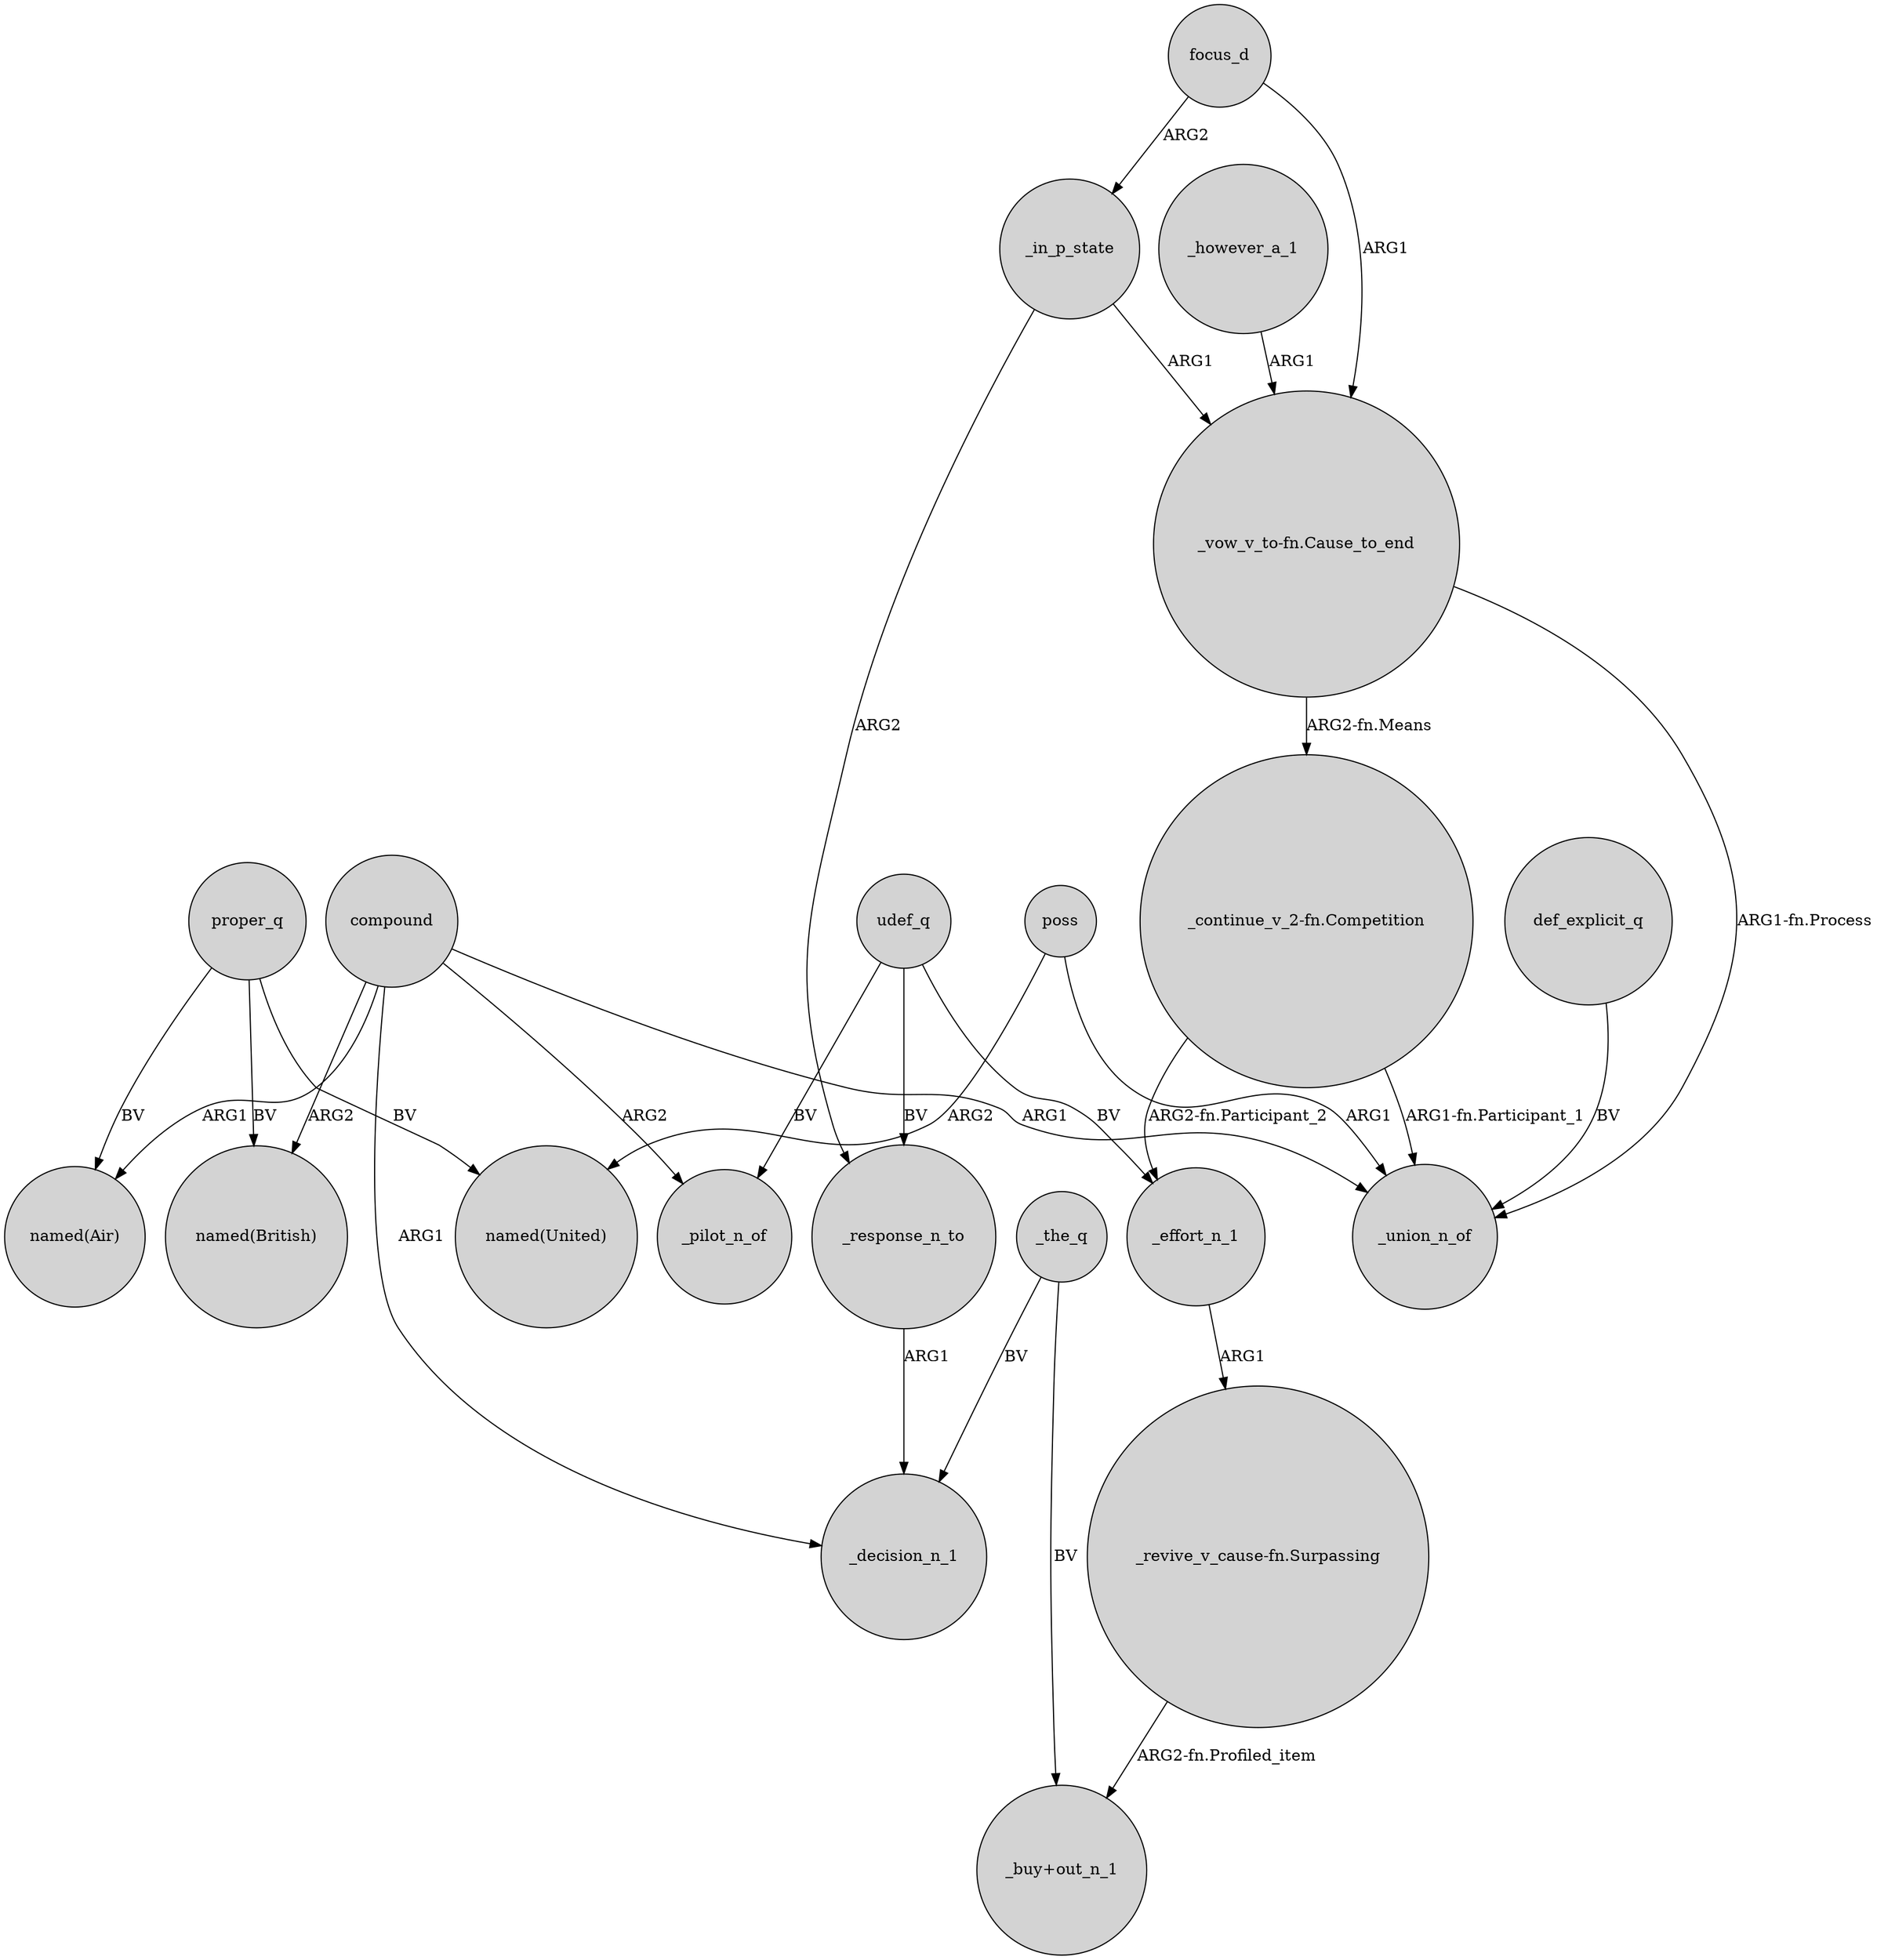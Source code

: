 digraph {
	node [shape=circle style=filled]
	proper_q -> "named(British)" [label=BV]
	_effort_n_1 -> "_revive_v_cause-fn.Surpassing" [label=ARG1]
	udef_q -> _effort_n_1 [label=BV]
	focus_d -> "_vow_v_to-fn.Cause_to_end" [label=ARG1]
	focus_d -> _in_p_state [label=ARG2]
	compound -> "named(Air)" [label=ARG1]
	compound -> _union_n_of [label=ARG1]
	_response_n_to -> _decision_n_1 [label=ARG1]
	compound -> _pilot_n_of [label=ARG2]
	proper_q -> "named(Air)" [label=BV]
	"_vow_v_to-fn.Cause_to_end" -> "_continue_v_2-fn.Competition" [label="ARG2-fn.Means"]
	"_continue_v_2-fn.Competition" -> _effort_n_1 [label="ARG2-fn.Participant_2"]
	_however_a_1 -> "_vow_v_to-fn.Cause_to_end" [label=ARG1]
	udef_q -> _pilot_n_of [label=BV]
	poss -> _union_n_of [label=ARG1]
	def_explicit_q -> _union_n_of [label=BV]
	"_vow_v_to-fn.Cause_to_end" -> _union_n_of [label="ARG1-fn.Process"]
	"_continue_v_2-fn.Competition" -> _union_n_of [label="ARG1-fn.Participant_1"]
	_in_p_state -> _response_n_to [label=ARG2]
	proper_q -> "named(United)" [label=BV]
	poss -> "named(United)" [label=ARG2]
	compound -> _decision_n_1 [label=ARG1]
	"_revive_v_cause-fn.Surpassing" -> "_buy+out_n_1" [label="ARG2-fn.Profiled_item"]
	compound -> "named(British)" [label=ARG2]
	_in_p_state -> "_vow_v_to-fn.Cause_to_end" [label=ARG1]
	udef_q -> _response_n_to [label=BV]
	_the_q -> "_buy+out_n_1" [label=BV]
	_the_q -> _decision_n_1 [label=BV]
}
